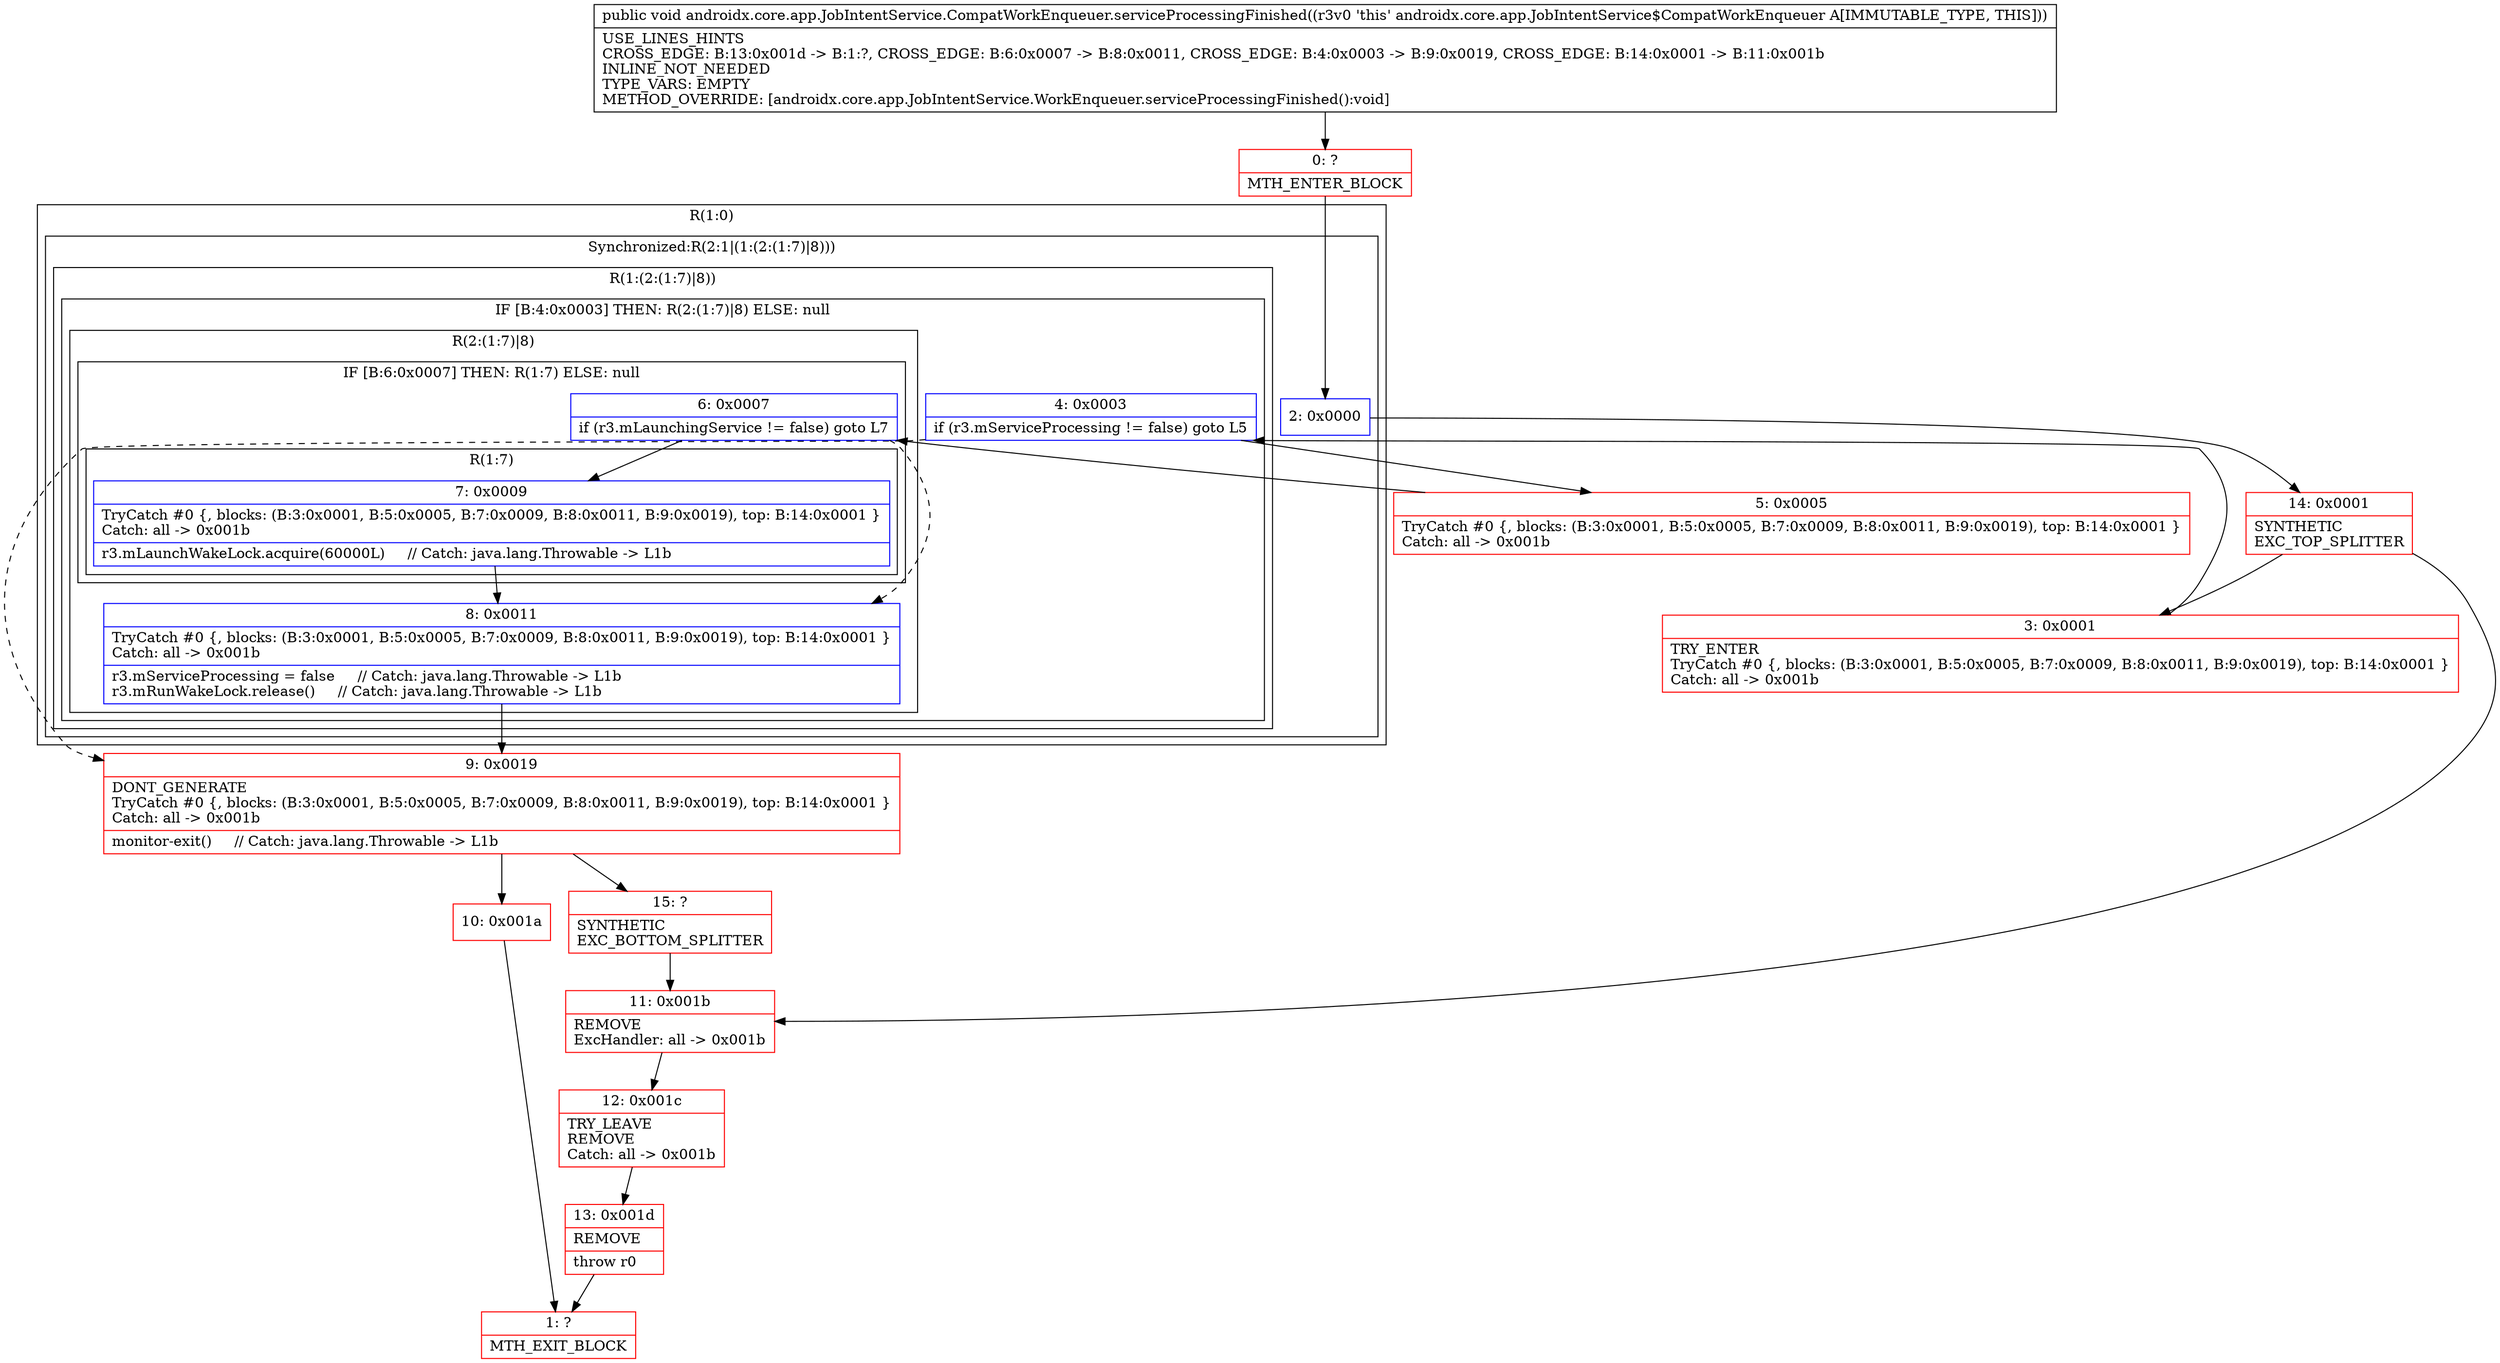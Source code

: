 digraph "CFG forandroidx.core.app.JobIntentService.CompatWorkEnqueuer.serviceProcessingFinished()V" {
subgraph cluster_Region_442552914 {
label = "R(1:0)";
node [shape=record,color=blue];
subgraph cluster_SynchronizedRegion_347285834 {
label = "Synchronized:R(2:1|(1:(2:(1:7)|8)))";
node [shape=record,color=blue];
Node_2 [shape=record,label="{2\:\ 0x0000}"];
subgraph cluster_Region_1970787728 {
label = "R(1:(2:(1:7)|8))";
node [shape=record,color=blue];
subgraph cluster_IfRegion_189649554 {
label = "IF [B:4:0x0003] THEN: R(2:(1:7)|8) ELSE: null";
node [shape=record,color=blue];
Node_4 [shape=record,label="{4\:\ 0x0003|if (r3.mServiceProcessing != false) goto L5\l}"];
subgraph cluster_Region_396583915 {
label = "R(2:(1:7)|8)";
node [shape=record,color=blue];
subgraph cluster_IfRegion_450355500 {
label = "IF [B:6:0x0007] THEN: R(1:7) ELSE: null";
node [shape=record,color=blue];
Node_6 [shape=record,label="{6\:\ 0x0007|if (r3.mLaunchingService != false) goto L7\l}"];
subgraph cluster_Region_1363639475 {
label = "R(1:7)";
node [shape=record,color=blue];
Node_7 [shape=record,label="{7\:\ 0x0009|TryCatch #0 \{, blocks: (B:3:0x0001, B:5:0x0005, B:7:0x0009, B:8:0x0011, B:9:0x0019), top: B:14:0x0001 \}\lCatch: all \-\> 0x001b\l|r3.mLaunchWakeLock.acquire(60000L)     \/\/ Catch: java.lang.Throwable \-\> L1b\l}"];
}
}
Node_8 [shape=record,label="{8\:\ 0x0011|TryCatch #0 \{, blocks: (B:3:0x0001, B:5:0x0005, B:7:0x0009, B:8:0x0011, B:9:0x0019), top: B:14:0x0001 \}\lCatch: all \-\> 0x001b\l|r3.mServiceProcessing = false     \/\/ Catch: java.lang.Throwable \-\> L1b\lr3.mRunWakeLock.release()     \/\/ Catch: java.lang.Throwable \-\> L1b\l}"];
}
}
}
}
}
Node_0 [shape=record,color=red,label="{0\:\ ?|MTH_ENTER_BLOCK\l}"];
Node_14 [shape=record,color=red,label="{14\:\ 0x0001|SYNTHETIC\lEXC_TOP_SPLITTER\l}"];
Node_3 [shape=record,color=red,label="{3\:\ 0x0001|TRY_ENTER\lTryCatch #0 \{, blocks: (B:3:0x0001, B:5:0x0005, B:7:0x0009, B:8:0x0011, B:9:0x0019), top: B:14:0x0001 \}\lCatch: all \-\> 0x001b\l}"];
Node_5 [shape=record,color=red,label="{5\:\ 0x0005|TryCatch #0 \{, blocks: (B:3:0x0001, B:5:0x0005, B:7:0x0009, B:8:0x0011, B:9:0x0019), top: B:14:0x0001 \}\lCatch: all \-\> 0x001b\l}"];
Node_9 [shape=record,color=red,label="{9\:\ 0x0019|DONT_GENERATE\lTryCatch #0 \{, blocks: (B:3:0x0001, B:5:0x0005, B:7:0x0009, B:8:0x0011, B:9:0x0019), top: B:14:0x0001 \}\lCatch: all \-\> 0x001b\l|monitor\-exit()     \/\/ Catch: java.lang.Throwable \-\> L1b\l}"];
Node_10 [shape=record,color=red,label="{10\:\ 0x001a}"];
Node_1 [shape=record,color=red,label="{1\:\ ?|MTH_EXIT_BLOCK\l}"];
Node_15 [shape=record,color=red,label="{15\:\ ?|SYNTHETIC\lEXC_BOTTOM_SPLITTER\l}"];
Node_11 [shape=record,color=red,label="{11\:\ 0x001b|REMOVE\lExcHandler: all \-\> 0x001b\l}"];
Node_12 [shape=record,color=red,label="{12\:\ 0x001c|TRY_LEAVE\lREMOVE\lCatch: all \-\> 0x001b\l}"];
Node_13 [shape=record,color=red,label="{13\:\ 0x001d|REMOVE\l|throw r0\l}"];
MethodNode[shape=record,label="{public void androidx.core.app.JobIntentService.CompatWorkEnqueuer.serviceProcessingFinished((r3v0 'this' androidx.core.app.JobIntentService$CompatWorkEnqueuer A[IMMUTABLE_TYPE, THIS]))  | USE_LINES_HINTS\lCROSS_EDGE: B:13:0x001d \-\> B:1:?, CROSS_EDGE: B:6:0x0007 \-\> B:8:0x0011, CROSS_EDGE: B:4:0x0003 \-\> B:9:0x0019, CROSS_EDGE: B:14:0x0001 \-\> B:11:0x001b\lINLINE_NOT_NEEDED\lTYPE_VARS: EMPTY\lMETHOD_OVERRIDE: [androidx.core.app.JobIntentService.WorkEnqueuer.serviceProcessingFinished():void]\l}"];
MethodNode -> Node_0;Node_2 -> Node_14;
Node_4 -> Node_5;
Node_4 -> Node_9[style=dashed];
Node_6 -> Node_7;
Node_6 -> Node_8[style=dashed];
Node_7 -> Node_8;
Node_8 -> Node_9;
Node_0 -> Node_2;
Node_14 -> Node_3;
Node_14 -> Node_11;
Node_3 -> Node_4;
Node_5 -> Node_6;
Node_9 -> Node_10;
Node_9 -> Node_15;
Node_10 -> Node_1;
Node_15 -> Node_11;
Node_11 -> Node_12;
Node_12 -> Node_13;
Node_13 -> Node_1;
}


